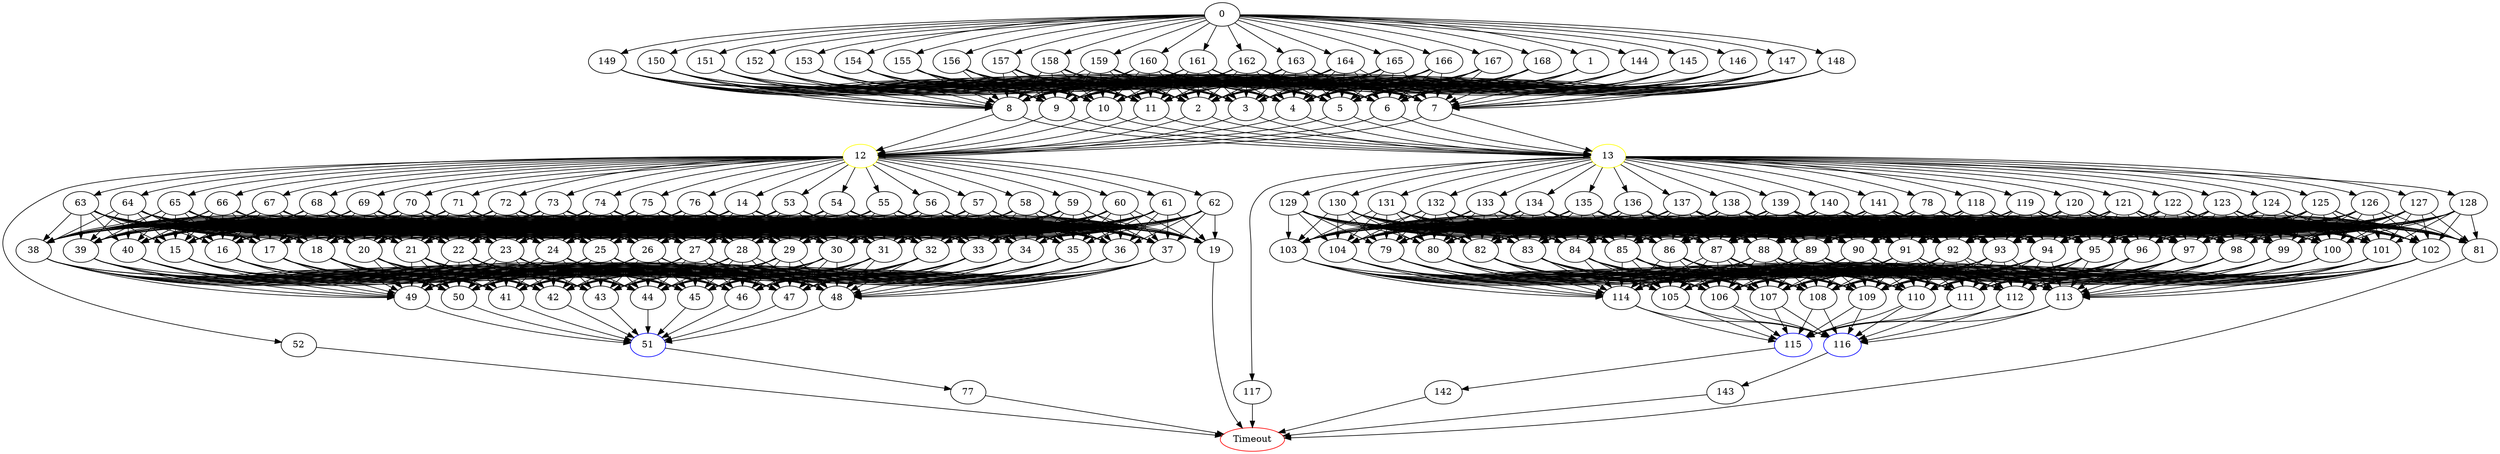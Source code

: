 digraph G {
	0 -> 1;
	0 -> 144;
	0 -> 145;
	0 -> 146;
	0 -> 147;
	0 -> 148;
	0 -> 149;
	0 -> 150;
	0 -> 151;
	0 -> 152;
	0 -> 153;
	0 -> 154;
	0 -> 155;
	0 -> 156;
	0 -> 157;
	0 -> 158;
	0 -> 159;
	0 -> 160;
	0 -> 161;
	0 -> 162;
	0 -> 163;
	0 -> 164;
	0 -> 165;
	0 -> 166;
	0 -> 167;
	0 -> 168;
	1 -> 2;
	1 -> 3;
	1 -> 4;
	1 -> 5;
	1 -> 6;
	1 -> 7;
	1 -> 8;
	1 -> 9;
	1 -> 10;
	1 -> 11;
	2 -> "12";
12 [color=yellow];
	2 -> "13";
13 [color=yellow];
	3 -> "12";
12 [color=yellow];
	3 -> "13";
13 [color=yellow];
	4 -> "12";
12 [color=yellow];
	4 -> "13";
13 [color=yellow];
	5 -> "12";
12 [color=yellow];
	5 -> "13";
13 [color=yellow];
	6 -> "12";
12 [color=yellow];
	6 -> "13";
13 [color=yellow];
	7 -> "12";
12 [color=yellow];
	7 -> "13";
13 [color=yellow];
	8 -> "12";
12 [color=yellow];
	8 -> "13";
13 [color=yellow];
	9 -> "12";
12 [color=yellow];
	9 -> "13";
13 [color=yellow];
	10 -> "12";
12 [color=yellow];
	10 -> "13";
13 [color=yellow];
	11 -> "12";
12 [color=yellow];
	11 -> "13";
13 [color=yellow];
	12 -> 14;
	12 -> 52;
	12 -> 53;
	12 -> 54;
	12 -> 55;
	12 -> 56;
	12 -> 57;
	12 -> 58;
	12 -> 59;
	12 -> 60;
	12 -> 61;
	12 -> 62;
	12 -> 63;
	12 -> 64;
	12 -> 65;
	12 -> 66;
	12 -> 67;
	12 -> 68;
	12 -> 69;
	12 -> 70;
	12 -> 71;
	12 -> 72;
	12 -> 73;
	12 -> 74;
	12 -> 75;
	12 -> 76;
	13 -> 78;
	13 -> 117;
	13 -> 118;
	13 -> 119;
	13 -> 120;
	13 -> 121;
	13 -> 122;
	13 -> 123;
	13 -> 124;
	13 -> 125;
	13 -> 126;
	13 -> 127;
	13 -> 128;
	13 -> 129;
	13 -> 130;
	13 -> 131;
	13 -> 132;
	13 -> 133;
	13 -> 134;
	13 -> 135;
	13 -> 136;
	13 -> 137;
	13 -> 138;
	13 -> 139;
	13 -> 140;
	13 -> 141;
	14 -> 15;
	14 -> 16;
	14 -> 17;
	14 -> 18;
	14 -> 19;
	14 -> 20;
	14 -> 21;
	14 -> 22;
	14 -> 23;
	14 -> 24;
	14 -> 25;
	14 -> 26;
	14 -> 27;
	14 -> 28;
	14 -> 29;
	14 -> 30;
	14 -> 31;
	14 -> 32;
	14 -> 33;
	14 -> 34;
	14 -> 35;
	14 -> 36;
	14 -> 37;
	14 -> 38;
	14 -> 39;
	14 -> 40;
	15 -> 41;
	15 -> 42;
	15 -> 43;
	15 -> 44;
	15 -> 45;
	15 -> 46;
	15 -> 47;
	15 -> 48;
	15 -> 49;
	15 -> 50;
	16 -> 41;
	16 -> 42;
	16 -> 43;
	16 -> 44;
	16 -> 45;
	16 -> 46;
	16 -> 47;
	16 -> 48;
	16 -> 49;
	16 -> 50;
	17 -> 41;
	17 -> 42;
	17 -> 43;
	17 -> 44;
	17 -> 45;
	17 -> 46;
	17 -> 47;
	17 -> 48;
	17 -> 49;
	17 -> 50;
	18 -> 41;
	18 -> 42;
	18 -> 43;
	18 -> 44;
	18 -> 45;
	18 -> 46;
	18 -> 47;
	18 -> 48;
	18 -> 49;
	18 -> 50;
	19 -> "Timeout";
Timeout [color=red];
	20 -> 41;
	20 -> 42;
	20 -> 43;
	20 -> 44;
	20 -> 45;
	20 -> 46;
	20 -> 47;
	20 -> 48;
	20 -> 49;
	20 -> 50;
	21 -> 41;
	21 -> 42;
	21 -> 43;
	21 -> 44;
	21 -> 45;
	21 -> 46;
	21 -> 47;
	21 -> 48;
	21 -> 49;
	21 -> 50;
	22 -> 41;
	22 -> 42;
	22 -> 43;
	22 -> 44;
	22 -> 45;
	22 -> 46;
	22 -> 47;
	22 -> 48;
	22 -> 49;
	22 -> 50;
	23 -> 41;
	23 -> 42;
	23 -> 43;
	23 -> 44;
	23 -> 45;
	23 -> 46;
	23 -> 47;
	23 -> 48;
	23 -> 49;
	23 -> 50;
	24 -> 41;
	24 -> 42;
	24 -> 43;
	24 -> 44;
	24 -> 45;
	24 -> 46;
	24 -> 47;
	24 -> 48;
	24 -> 49;
	24 -> 50;
	25 -> 41;
	25 -> 42;
	25 -> 43;
	25 -> 44;
	25 -> 45;
	25 -> 46;
	25 -> 47;
	25 -> 48;
	25 -> 49;
	25 -> 50;
	26 -> 41;
	26 -> 42;
	26 -> 43;
	26 -> 44;
	26 -> 45;
	26 -> 46;
	26 -> 47;
	26 -> 48;
	26 -> 49;
	26 -> 50;
	27 -> 41;
	27 -> 42;
	27 -> 43;
	27 -> 44;
	27 -> 45;
	27 -> 46;
	27 -> 47;
	27 -> 48;
	27 -> 49;
	27 -> 50;
	28 -> 41;
	28 -> 42;
	28 -> 43;
	28 -> 44;
	28 -> 45;
	28 -> 46;
	28 -> 47;
	28 -> 48;
	28 -> 49;
	28 -> 50;
	29 -> 41;
	29 -> 42;
	29 -> 43;
	29 -> 44;
	29 -> 45;
	29 -> 46;
	29 -> 47;
	29 -> 48;
	29 -> 49;
	29 -> 50;
	30 -> 41;
	30 -> 42;
	30 -> 43;
	30 -> 44;
	30 -> 45;
	30 -> 46;
	30 -> 47;
	30 -> 48;
	30 -> 49;
	30 -> 50;
	31 -> 41;
	31 -> 42;
	31 -> 43;
	31 -> 44;
	31 -> 45;
	31 -> 46;
	31 -> 47;
	31 -> 48;
	31 -> 49;
	31 -> 50;
	32 -> 41;
	32 -> 42;
	32 -> 43;
	32 -> 44;
	32 -> 45;
	32 -> 46;
	32 -> 47;
	32 -> 48;
	32 -> 49;
	32 -> 50;
	33 -> 41;
	33 -> 42;
	33 -> 43;
	33 -> 44;
	33 -> 45;
	33 -> 46;
	33 -> 47;
	33 -> 48;
	33 -> 49;
	33 -> 50;
	34 -> 41;
	34 -> 42;
	34 -> 43;
	34 -> 44;
	34 -> 45;
	34 -> 46;
	34 -> 47;
	34 -> 48;
	34 -> 49;
	34 -> 50;
	35 -> 41;
	35 -> 42;
	35 -> 43;
	35 -> 44;
	35 -> 45;
	35 -> 46;
	35 -> 47;
	35 -> 48;
	35 -> 49;
	35 -> 50;
	36 -> 41;
	36 -> 42;
	36 -> 43;
	36 -> 44;
	36 -> 45;
	36 -> 46;
	36 -> 47;
	36 -> 48;
	36 -> 49;
	36 -> 50;
	37 -> 41;
	37 -> 42;
	37 -> 43;
	37 -> 44;
	37 -> 45;
	37 -> 46;
	37 -> 47;
	37 -> 48;
	37 -> 49;
	37 -> 50;
	38 -> 41;
	38 -> 42;
	38 -> 43;
	38 -> 44;
	38 -> 45;
	38 -> 46;
	38 -> 47;
	38 -> 48;
	38 -> 49;
	38 -> 50;
	39 -> 41;
	39 -> 42;
	39 -> 43;
	39 -> 44;
	39 -> 45;
	39 -> 46;
	39 -> 47;
	39 -> 48;
	39 -> 49;
	39 -> 50;
	40 -> 41;
	40 -> 42;
	40 -> 43;
	40 -> 44;
	40 -> 45;
	40 -> 46;
	40 -> 47;
	40 -> 48;
	40 -> 49;
	40 -> 50;
	41 -> "51";
51 [color=blue];
	42 -> "51";
51 [color=blue];
	43 -> "51";
51 [color=blue];
	44 -> "51";
51 [color=blue];
	45 -> "51";
51 [color=blue];
	46 -> "51";
51 [color=blue];
	47 -> "51";
51 [color=blue];
	48 -> "51";
51 [color=blue];
	49 -> "51";
51 [color=blue];
	50 -> "51";
51 [color=blue];
	51 -> 77;
	52 -> "Timeout";
Timeout [color=red];
	53 -> 15;
	53 -> 16;
	53 -> 17;
	53 -> 18;
	53 -> 19;
	53 -> 20;
	53 -> 21;
	53 -> 22;
	53 -> 23;
	53 -> 24;
	53 -> 25;
	53 -> 26;
	53 -> 27;
	53 -> 28;
	53 -> 29;
	53 -> 30;
	53 -> 31;
	53 -> 32;
	53 -> 33;
	53 -> 34;
	53 -> 35;
	53 -> 36;
	53 -> 37;
	53 -> 38;
	53 -> 39;
	53 -> 40;
	54 -> 15;
	54 -> 16;
	54 -> 17;
	54 -> 18;
	54 -> 19;
	54 -> 20;
	54 -> 21;
	54 -> 22;
	54 -> 23;
	54 -> 24;
	54 -> 25;
	54 -> 26;
	54 -> 27;
	54 -> 28;
	54 -> 29;
	54 -> 30;
	54 -> 31;
	54 -> 32;
	54 -> 33;
	54 -> 34;
	54 -> 35;
	54 -> 36;
	54 -> 37;
	54 -> 38;
	54 -> 39;
	54 -> 40;
	55 -> 15;
	55 -> 16;
	55 -> 17;
	55 -> 18;
	55 -> 19;
	55 -> 20;
	55 -> 21;
	55 -> 22;
	55 -> 23;
	55 -> 24;
	55 -> 25;
	55 -> 26;
	55 -> 27;
	55 -> 28;
	55 -> 29;
	55 -> 30;
	55 -> 31;
	55 -> 32;
	55 -> 33;
	55 -> 34;
	55 -> 35;
	55 -> 36;
	55 -> 37;
	55 -> 38;
	55 -> 39;
	55 -> 40;
	56 -> 15;
	56 -> 16;
	56 -> 17;
	56 -> 18;
	56 -> 19;
	56 -> 20;
	56 -> 21;
	56 -> 22;
	56 -> 23;
	56 -> 24;
	56 -> 25;
	56 -> 26;
	56 -> 27;
	56 -> 28;
	56 -> 29;
	56 -> 30;
	56 -> 31;
	56 -> 32;
	56 -> 33;
	56 -> 34;
	56 -> 35;
	56 -> 36;
	56 -> 37;
	56 -> 38;
	56 -> 39;
	56 -> 40;
	57 -> 15;
	57 -> 16;
	57 -> 17;
	57 -> 18;
	57 -> 19;
	57 -> 20;
	57 -> 21;
	57 -> 22;
	57 -> 23;
	57 -> 24;
	57 -> 25;
	57 -> 26;
	57 -> 27;
	57 -> 28;
	57 -> 29;
	57 -> 30;
	57 -> 31;
	57 -> 32;
	57 -> 33;
	57 -> 34;
	57 -> 35;
	57 -> 36;
	57 -> 37;
	57 -> 38;
	57 -> 39;
	57 -> 40;
	58 -> 15;
	58 -> 16;
	58 -> 17;
	58 -> 18;
	58 -> 19;
	58 -> 20;
	58 -> 21;
	58 -> 22;
	58 -> 23;
	58 -> 24;
	58 -> 25;
	58 -> 26;
	58 -> 27;
	58 -> 28;
	58 -> 29;
	58 -> 30;
	58 -> 31;
	58 -> 32;
	58 -> 33;
	58 -> 34;
	58 -> 35;
	58 -> 36;
	58 -> 37;
	58 -> 38;
	58 -> 39;
	58 -> 40;
	59 -> 15;
	59 -> 16;
	59 -> 17;
	59 -> 18;
	59 -> 19;
	59 -> 20;
	59 -> 21;
	59 -> 22;
	59 -> 23;
	59 -> 24;
	59 -> 25;
	59 -> 26;
	59 -> 27;
	59 -> 28;
	59 -> 29;
	59 -> 30;
	59 -> 31;
	59 -> 32;
	59 -> 33;
	59 -> 34;
	59 -> 35;
	59 -> 36;
	59 -> 37;
	59 -> 38;
	59 -> 39;
	59 -> 40;
	60 -> 15;
	60 -> 16;
	60 -> 17;
	60 -> 18;
	60 -> 19;
	60 -> 20;
	60 -> 21;
	60 -> 22;
	60 -> 23;
	60 -> 24;
	60 -> 25;
	60 -> 26;
	60 -> 27;
	60 -> 28;
	60 -> 29;
	60 -> 30;
	60 -> 31;
	60 -> 32;
	60 -> 33;
	60 -> 34;
	60 -> 35;
	60 -> 36;
	60 -> 37;
	60 -> 38;
	60 -> 39;
	60 -> 40;
	61 -> 15;
	61 -> 16;
	61 -> 17;
	61 -> 18;
	61 -> 19;
	61 -> 20;
	61 -> 21;
	61 -> 22;
	61 -> 23;
	61 -> 24;
	61 -> 25;
	61 -> 26;
	61 -> 27;
	61 -> 28;
	61 -> 29;
	61 -> 30;
	61 -> 31;
	61 -> 32;
	61 -> 33;
	61 -> 34;
	61 -> 35;
	61 -> 36;
	61 -> 37;
	61 -> 38;
	61 -> 39;
	61 -> 40;
	62 -> 15;
	62 -> 16;
	62 -> 17;
	62 -> 18;
	62 -> 19;
	62 -> 20;
	62 -> 21;
	62 -> 22;
	62 -> 23;
	62 -> 24;
	62 -> 25;
	62 -> 26;
	62 -> 27;
	62 -> 28;
	62 -> 29;
	62 -> 30;
	62 -> 31;
	62 -> 32;
	62 -> 33;
	62 -> 34;
	62 -> 35;
	62 -> 36;
	62 -> 37;
	62 -> 38;
	62 -> 39;
	62 -> 40;
	63 -> 15;
	63 -> 16;
	63 -> 17;
	63 -> 18;
	63 -> 19;
	63 -> 20;
	63 -> 21;
	63 -> 22;
	63 -> 23;
	63 -> 24;
	63 -> 25;
	63 -> 26;
	63 -> 27;
	63 -> 28;
	63 -> 29;
	63 -> 30;
	63 -> 31;
	63 -> 32;
	63 -> 33;
	63 -> 34;
	63 -> 35;
	63 -> 36;
	63 -> 37;
	63 -> 38;
	63 -> 39;
	63 -> 40;
	64 -> 15;
	64 -> 16;
	64 -> 17;
	64 -> 18;
	64 -> 19;
	64 -> 20;
	64 -> 21;
	64 -> 22;
	64 -> 23;
	64 -> 24;
	64 -> 25;
	64 -> 26;
	64 -> 27;
	64 -> 28;
	64 -> 29;
	64 -> 30;
	64 -> 31;
	64 -> 32;
	64 -> 33;
	64 -> 34;
	64 -> 35;
	64 -> 36;
	64 -> 37;
	64 -> 38;
	64 -> 39;
	64 -> 40;
	65 -> 15;
	65 -> 16;
	65 -> 17;
	65 -> 18;
	65 -> 19;
	65 -> 20;
	65 -> 21;
	65 -> 22;
	65 -> 23;
	65 -> 24;
	65 -> 25;
	65 -> 26;
	65 -> 27;
	65 -> 28;
	65 -> 29;
	65 -> 30;
	65 -> 31;
	65 -> 32;
	65 -> 33;
	65 -> 34;
	65 -> 35;
	65 -> 36;
	65 -> 37;
	65 -> 38;
	65 -> 39;
	65 -> 40;
	66 -> 15;
	66 -> 16;
	66 -> 17;
	66 -> 18;
	66 -> 19;
	66 -> 20;
	66 -> 21;
	66 -> 22;
	66 -> 23;
	66 -> 24;
	66 -> 25;
	66 -> 26;
	66 -> 27;
	66 -> 28;
	66 -> 29;
	66 -> 30;
	66 -> 31;
	66 -> 32;
	66 -> 33;
	66 -> 34;
	66 -> 35;
	66 -> 36;
	66 -> 37;
	66 -> 38;
	66 -> 39;
	66 -> 40;
	67 -> 15;
	67 -> 16;
	67 -> 17;
	67 -> 18;
	67 -> 19;
	67 -> 20;
	67 -> 21;
	67 -> 22;
	67 -> 23;
	67 -> 24;
	67 -> 25;
	67 -> 26;
	67 -> 27;
	67 -> 28;
	67 -> 29;
	67 -> 30;
	67 -> 31;
	67 -> 32;
	67 -> 33;
	67 -> 34;
	67 -> 35;
	67 -> 36;
	67 -> 37;
	67 -> 38;
	67 -> 39;
	67 -> 40;
	68 -> 15;
	68 -> 16;
	68 -> 17;
	68 -> 18;
	68 -> 19;
	68 -> 20;
	68 -> 21;
	68 -> 22;
	68 -> 23;
	68 -> 24;
	68 -> 25;
	68 -> 26;
	68 -> 27;
	68 -> 28;
	68 -> 29;
	68 -> 30;
	68 -> 31;
	68 -> 32;
	68 -> 33;
	68 -> 34;
	68 -> 35;
	68 -> 36;
	68 -> 37;
	68 -> 38;
	68 -> 39;
	68 -> 40;
	69 -> 15;
	69 -> 16;
	69 -> 17;
	69 -> 18;
	69 -> 19;
	69 -> 20;
	69 -> 21;
	69 -> 22;
	69 -> 23;
	69 -> 24;
	69 -> 25;
	69 -> 26;
	69 -> 27;
	69 -> 28;
	69 -> 29;
	69 -> 30;
	69 -> 31;
	69 -> 32;
	69 -> 33;
	69 -> 34;
	69 -> 35;
	69 -> 36;
	69 -> 37;
	69 -> 38;
	69 -> 39;
	69 -> 40;
	70 -> 15;
	70 -> 16;
	70 -> 17;
	70 -> 18;
	70 -> 19;
	70 -> 20;
	70 -> 21;
	70 -> 22;
	70 -> 23;
	70 -> 24;
	70 -> 25;
	70 -> 26;
	70 -> 27;
	70 -> 28;
	70 -> 29;
	70 -> 30;
	70 -> 31;
	70 -> 32;
	70 -> 33;
	70 -> 34;
	70 -> 35;
	70 -> 36;
	70 -> 37;
	70 -> 38;
	70 -> 39;
	70 -> 40;
	71 -> 15;
	71 -> 16;
	71 -> 17;
	71 -> 18;
	71 -> 19;
	71 -> 20;
	71 -> 21;
	71 -> 22;
	71 -> 23;
	71 -> 24;
	71 -> 25;
	71 -> 26;
	71 -> 27;
	71 -> 28;
	71 -> 29;
	71 -> 30;
	71 -> 31;
	71 -> 32;
	71 -> 33;
	71 -> 34;
	71 -> 35;
	71 -> 36;
	71 -> 37;
	71 -> 38;
	71 -> 39;
	71 -> 40;
	72 -> 15;
	72 -> 16;
	72 -> 17;
	72 -> 18;
	72 -> 19;
	72 -> 20;
	72 -> 21;
	72 -> 22;
	72 -> 23;
	72 -> 24;
	72 -> 25;
	72 -> 26;
	72 -> 27;
	72 -> 28;
	72 -> 29;
	72 -> 30;
	72 -> 31;
	72 -> 32;
	72 -> 33;
	72 -> 34;
	72 -> 35;
	72 -> 36;
	72 -> 37;
	72 -> 38;
	72 -> 39;
	72 -> 40;
	73 -> 15;
	73 -> 16;
	73 -> 17;
	73 -> 18;
	73 -> 19;
	73 -> 20;
	73 -> 21;
	73 -> 22;
	73 -> 23;
	73 -> 24;
	73 -> 25;
	73 -> 26;
	73 -> 27;
	73 -> 28;
	73 -> 29;
	73 -> 30;
	73 -> 31;
	73 -> 32;
	73 -> 33;
	73 -> 34;
	73 -> 35;
	73 -> 36;
	73 -> 37;
	73 -> 38;
	73 -> 39;
	73 -> 40;
	74 -> 15;
	74 -> 16;
	74 -> 17;
	74 -> 18;
	74 -> 19;
	74 -> 20;
	74 -> 21;
	74 -> 22;
	74 -> 23;
	74 -> 24;
	74 -> 25;
	74 -> 26;
	74 -> 27;
	74 -> 28;
	74 -> 29;
	74 -> 30;
	74 -> 31;
	74 -> 32;
	74 -> 33;
	74 -> 34;
	74 -> 35;
	74 -> 36;
	74 -> 37;
	74 -> 38;
	74 -> 39;
	74 -> 40;
	75 -> 15;
	75 -> 16;
	75 -> 17;
	75 -> 18;
	75 -> 19;
	75 -> 20;
	75 -> 21;
	75 -> 22;
	75 -> 23;
	75 -> 24;
	75 -> 25;
	75 -> 26;
	75 -> 27;
	75 -> 28;
	75 -> 29;
	75 -> 30;
	75 -> 31;
	75 -> 32;
	75 -> 33;
	75 -> 34;
	75 -> 35;
	75 -> 36;
	75 -> 37;
	75 -> 38;
	75 -> 39;
	75 -> 40;
	76 -> 15;
	76 -> 16;
	76 -> 17;
	76 -> 18;
	76 -> 19;
	76 -> 20;
	76 -> 21;
	76 -> 22;
	76 -> 23;
	76 -> 24;
	76 -> 25;
	76 -> 26;
	76 -> 27;
	76 -> 28;
	76 -> 29;
	76 -> 30;
	76 -> 31;
	76 -> 32;
	76 -> 33;
	76 -> 34;
	76 -> 35;
	76 -> 36;
	76 -> 37;
	76 -> 38;
	76 -> 39;
	76 -> 40;
	77 -> "Timeout";
Timeout [color=red];
	78 -> 79;
	78 -> 80;
	78 -> 81;
	78 -> 82;
	78 -> 83;
	78 -> 84;
	78 -> 85;
	78 -> 86;
	78 -> 87;
	78 -> 88;
	78 -> 89;
	78 -> 90;
	78 -> 91;
	78 -> 92;
	78 -> 93;
	78 -> 94;
	78 -> 95;
	78 -> 96;
	78 -> 97;
	78 -> 98;
	78 -> 99;
	78 -> 100;
	78 -> 101;
	78 -> 102;
	78 -> 103;
	78 -> 104;
	79 -> 105;
	79 -> 106;
	79 -> 107;
	79 -> 108;
	79 -> 109;
	79 -> 110;
	79 -> 111;
	79 -> 112;
	79 -> 113;
	79 -> 114;
	80 -> 105;
	80 -> 106;
	80 -> 107;
	80 -> 108;
	80 -> 109;
	80 -> 110;
	80 -> 111;
	80 -> 112;
	80 -> 113;
	80 -> 114;
	81 -> "Timeout";
Timeout [color=red];
	82 -> 105;
	82 -> 106;
	82 -> 107;
	82 -> 108;
	82 -> 109;
	82 -> 110;
	82 -> 111;
	82 -> 112;
	82 -> 113;
	82 -> 114;
	83 -> 105;
	83 -> 106;
	83 -> 107;
	83 -> 108;
	83 -> 109;
	83 -> 110;
	83 -> 111;
	83 -> 112;
	83 -> 113;
	83 -> 114;
	84 -> 105;
	84 -> 106;
	84 -> 107;
	84 -> 108;
	84 -> 109;
	84 -> 110;
	84 -> 111;
	84 -> 112;
	84 -> 113;
	84 -> 114;
	85 -> 105;
	85 -> 106;
	85 -> 107;
	85 -> 108;
	85 -> 109;
	85 -> 110;
	85 -> 111;
	85 -> 112;
	85 -> 113;
	85 -> 114;
	86 -> 105;
	86 -> 106;
	86 -> 107;
	86 -> 108;
	86 -> 109;
	86 -> 110;
	86 -> 111;
	86 -> 112;
	86 -> 113;
	86 -> 114;
	87 -> 105;
	87 -> 106;
	87 -> 107;
	87 -> 108;
	87 -> 109;
	87 -> 110;
	87 -> 111;
	87 -> 112;
	87 -> 113;
	87 -> 114;
	88 -> 105;
	88 -> 106;
	88 -> 107;
	88 -> 108;
	88 -> 109;
	88 -> 110;
	88 -> 111;
	88 -> 112;
	88 -> 113;
	88 -> 114;
	89 -> 105;
	89 -> 106;
	89 -> 107;
	89 -> 108;
	89 -> 109;
	89 -> 110;
	89 -> 111;
	89 -> 112;
	89 -> 113;
	89 -> 114;
	90 -> 105;
	90 -> 106;
	90 -> 107;
	90 -> 108;
	90 -> 109;
	90 -> 110;
	90 -> 111;
	90 -> 112;
	90 -> 113;
	90 -> 114;
	91 -> 105;
	91 -> 106;
	91 -> 107;
	91 -> 108;
	91 -> 109;
	91 -> 110;
	91 -> 111;
	91 -> 112;
	91 -> 113;
	91 -> 114;
	92 -> 105;
	92 -> 106;
	92 -> 107;
	92 -> 108;
	92 -> 109;
	92 -> 110;
	92 -> 111;
	92 -> 112;
	92 -> 113;
	92 -> 114;
	93 -> 105;
	93 -> 106;
	93 -> 107;
	93 -> 108;
	93 -> 109;
	93 -> 110;
	93 -> 111;
	93 -> 112;
	93 -> 113;
	93 -> 114;
	94 -> 105;
	94 -> 106;
	94 -> 107;
	94 -> 108;
	94 -> 109;
	94 -> 110;
	94 -> 111;
	94 -> 112;
	94 -> 113;
	94 -> 114;
	95 -> 105;
	95 -> 106;
	95 -> 107;
	95 -> 108;
	95 -> 109;
	95 -> 110;
	95 -> 111;
	95 -> 112;
	95 -> 113;
	95 -> 114;
	96 -> 105;
	96 -> 106;
	96 -> 107;
	96 -> 108;
	96 -> 109;
	96 -> 110;
	96 -> 111;
	96 -> 112;
	96 -> 113;
	96 -> 114;
	97 -> 105;
	97 -> 106;
	97 -> 107;
	97 -> 108;
	97 -> 109;
	97 -> 110;
	97 -> 111;
	97 -> 112;
	97 -> 113;
	97 -> 114;
	98 -> 105;
	98 -> 106;
	98 -> 107;
	98 -> 108;
	98 -> 109;
	98 -> 110;
	98 -> 111;
	98 -> 112;
	98 -> 113;
	98 -> 114;
	99 -> 105;
	99 -> 106;
	99 -> 107;
	99 -> 108;
	99 -> 109;
	99 -> 110;
	99 -> 111;
	99 -> 112;
	99 -> 113;
	99 -> 114;
	100 -> 105;
	100 -> 106;
	100 -> 107;
	100 -> 108;
	100 -> 109;
	100 -> 110;
	100 -> 111;
	100 -> 112;
	100 -> 113;
	100 -> 114;
	101 -> 105;
	101 -> 106;
	101 -> 107;
	101 -> 108;
	101 -> 109;
	101 -> 110;
	101 -> 111;
	101 -> 112;
	101 -> 113;
	101 -> 114;
	102 -> 105;
	102 -> 106;
	102 -> 107;
	102 -> 108;
	102 -> 109;
	102 -> 110;
	102 -> 111;
	102 -> 112;
	102 -> 113;
	102 -> 114;
	103 -> 105;
	103 -> 106;
	103 -> 107;
	103 -> 108;
	103 -> 109;
	103 -> 110;
	103 -> 111;
	103 -> 112;
	103 -> 113;
	103 -> 114;
	104 -> 105;
	104 -> 106;
	104 -> 107;
	104 -> 108;
	104 -> 109;
	104 -> 110;
	104 -> 111;
	104 -> 112;
	104 -> 113;
	104 -> 114;
	105 -> "115";
115 [color=blue];
	105 -> "116";
116 [color=blue];
	106 -> "115";
115 [color=blue];
	106 -> "116";
116 [color=blue];
	107 -> "115";
115 [color=blue];
	107 -> "116";
116 [color=blue];
	108 -> "115";
115 [color=blue];
	108 -> "116";
116 [color=blue];
	109 -> "115";
115 [color=blue];
	109 -> "116";
116 [color=blue];
	110 -> "115";
115 [color=blue];
	110 -> "116";
116 [color=blue];
	111 -> "115";
115 [color=blue];
	111 -> "116";
116 [color=blue];
	112 -> "115";
115 [color=blue];
	112 -> "116";
116 [color=blue];
	113 -> "115";
115 [color=blue];
	113 -> "116";
116 [color=blue];
	114 -> "115";
115 [color=blue];
	114 -> "116";
116 [color=blue];
	115 -> 142;
	116 -> 143;
	117 -> "Timeout";
Timeout [color=red];
	118 -> 79;
	118 -> 80;
	118 -> 81;
	118 -> 82;
	118 -> 83;
	118 -> 84;
	118 -> 85;
	118 -> 86;
	118 -> 87;
	118 -> 88;
	118 -> 89;
	118 -> 90;
	118 -> 91;
	118 -> 92;
	118 -> 93;
	118 -> 94;
	118 -> 95;
	118 -> 96;
	118 -> 97;
	118 -> 98;
	118 -> 99;
	118 -> 100;
	118 -> 101;
	118 -> 102;
	118 -> 103;
	118 -> 104;
	119 -> 79;
	119 -> 80;
	119 -> 81;
	119 -> 82;
	119 -> 83;
	119 -> 84;
	119 -> 85;
	119 -> 86;
	119 -> 87;
	119 -> 88;
	119 -> 89;
	119 -> 90;
	119 -> 91;
	119 -> 92;
	119 -> 93;
	119 -> 94;
	119 -> 95;
	119 -> 96;
	119 -> 97;
	119 -> 98;
	119 -> 99;
	119 -> 100;
	119 -> 101;
	119 -> 102;
	119 -> 103;
	119 -> 104;
	120 -> 79;
	120 -> 80;
	120 -> 81;
	120 -> 82;
	120 -> 83;
	120 -> 84;
	120 -> 85;
	120 -> 86;
	120 -> 87;
	120 -> 88;
	120 -> 89;
	120 -> 90;
	120 -> 91;
	120 -> 92;
	120 -> 93;
	120 -> 94;
	120 -> 95;
	120 -> 96;
	120 -> 97;
	120 -> 98;
	120 -> 99;
	120 -> 100;
	120 -> 101;
	120 -> 102;
	120 -> 103;
	120 -> 104;
	121 -> 79;
	121 -> 80;
	121 -> 81;
	121 -> 82;
	121 -> 83;
	121 -> 84;
	121 -> 85;
	121 -> 86;
	121 -> 87;
	121 -> 88;
	121 -> 89;
	121 -> 90;
	121 -> 91;
	121 -> 92;
	121 -> 93;
	121 -> 94;
	121 -> 95;
	121 -> 96;
	121 -> 97;
	121 -> 98;
	121 -> 99;
	121 -> 100;
	121 -> 101;
	121 -> 102;
	121 -> 103;
	121 -> 104;
	122 -> 79;
	122 -> 80;
	122 -> 81;
	122 -> 82;
	122 -> 83;
	122 -> 84;
	122 -> 85;
	122 -> 86;
	122 -> 87;
	122 -> 88;
	122 -> 89;
	122 -> 90;
	122 -> 91;
	122 -> 92;
	122 -> 93;
	122 -> 94;
	122 -> 95;
	122 -> 96;
	122 -> 97;
	122 -> 98;
	122 -> 99;
	122 -> 100;
	122 -> 101;
	122 -> 102;
	122 -> 103;
	122 -> 104;
	123 -> 79;
	123 -> 80;
	123 -> 81;
	123 -> 82;
	123 -> 83;
	123 -> 84;
	123 -> 85;
	123 -> 86;
	123 -> 87;
	123 -> 88;
	123 -> 89;
	123 -> 90;
	123 -> 91;
	123 -> 92;
	123 -> 93;
	123 -> 94;
	123 -> 95;
	123 -> 96;
	123 -> 97;
	123 -> 98;
	123 -> 99;
	123 -> 100;
	123 -> 101;
	123 -> 102;
	123 -> 103;
	123 -> 104;
	124 -> 79;
	124 -> 80;
	124 -> 81;
	124 -> 82;
	124 -> 83;
	124 -> 84;
	124 -> 85;
	124 -> 86;
	124 -> 87;
	124 -> 88;
	124 -> 89;
	124 -> 90;
	124 -> 91;
	124 -> 92;
	124 -> 93;
	124 -> 94;
	124 -> 95;
	124 -> 96;
	124 -> 97;
	124 -> 98;
	124 -> 99;
	124 -> 100;
	124 -> 101;
	124 -> 102;
	124 -> 103;
	124 -> 104;
	125 -> 79;
	125 -> 80;
	125 -> 81;
	125 -> 82;
	125 -> 83;
	125 -> 84;
	125 -> 85;
	125 -> 86;
	125 -> 87;
	125 -> 88;
	125 -> 89;
	125 -> 90;
	125 -> 91;
	125 -> 92;
	125 -> 93;
	125 -> 94;
	125 -> 95;
	125 -> 96;
	125 -> 97;
	125 -> 98;
	125 -> 99;
	125 -> 100;
	125 -> 101;
	125 -> 102;
	125 -> 103;
	125 -> 104;
	126 -> 79;
	126 -> 80;
	126 -> 81;
	126 -> 82;
	126 -> 83;
	126 -> 84;
	126 -> 85;
	126 -> 86;
	126 -> 87;
	126 -> 88;
	126 -> 89;
	126 -> 90;
	126 -> 91;
	126 -> 92;
	126 -> 93;
	126 -> 94;
	126 -> 95;
	126 -> 96;
	126 -> 97;
	126 -> 98;
	126 -> 99;
	126 -> 100;
	126 -> 101;
	126 -> 102;
	126 -> 103;
	126 -> 104;
	127 -> 79;
	127 -> 80;
	127 -> 81;
	127 -> 82;
	127 -> 83;
	127 -> 84;
	127 -> 85;
	127 -> 86;
	127 -> 87;
	127 -> 88;
	127 -> 89;
	127 -> 90;
	127 -> 91;
	127 -> 92;
	127 -> 93;
	127 -> 94;
	127 -> 95;
	127 -> 96;
	127 -> 97;
	127 -> 98;
	127 -> 99;
	127 -> 100;
	127 -> 101;
	127 -> 102;
	127 -> 103;
	127 -> 104;
	128 -> 79;
	128 -> 80;
	128 -> 81;
	128 -> 82;
	128 -> 83;
	128 -> 84;
	128 -> 85;
	128 -> 86;
	128 -> 87;
	128 -> 88;
	128 -> 89;
	128 -> 90;
	128 -> 91;
	128 -> 92;
	128 -> 93;
	128 -> 94;
	128 -> 95;
	128 -> 96;
	128 -> 97;
	128 -> 98;
	128 -> 99;
	128 -> 100;
	128 -> 101;
	128 -> 102;
	128 -> 103;
	128 -> 104;
	129 -> 79;
	129 -> 80;
	129 -> 81;
	129 -> 82;
	129 -> 83;
	129 -> 84;
	129 -> 85;
	129 -> 86;
	129 -> 87;
	129 -> 88;
	129 -> 89;
	129 -> 90;
	129 -> 91;
	129 -> 92;
	129 -> 93;
	129 -> 94;
	129 -> 95;
	129 -> 96;
	129 -> 97;
	129 -> 98;
	129 -> 99;
	129 -> 100;
	129 -> 101;
	129 -> 102;
	129 -> 103;
	129 -> 104;
	130 -> 79;
	130 -> 80;
	130 -> 81;
	130 -> 82;
	130 -> 83;
	130 -> 84;
	130 -> 85;
	130 -> 86;
	130 -> 87;
	130 -> 88;
	130 -> 89;
	130 -> 90;
	130 -> 91;
	130 -> 92;
	130 -> 93;
	130 -> 94;
	130 -> 95;
	130 -> 96;
	130 -> 97;
	130 -> 98;
	130 -> 99;
	130 -> 100;
	130 -> 101;
	130 -> 102;
	130 -> 103;
	130 -> 104;
	131 -> 79;
	131 -> 80;
	131 -> 81;
	131 -> 82;
	131 -> 83;
	131 -> 84;
	131 -> 85;
	131 -> 86;
	131 -> 87;
	131 -> 88;
	131 -> 89;
	131 -> 90;
	131 -> 91;
	131 -> 92;
	131 -> 93;
	131 -> 94;
	131 -> 95;
	131 -> 96;
	131 -> 97;
	131 -> 98;
	131 -> 99;
	131 -> 100;
	131 -> 101;
	131 -> 102;
	131 -> 103;
	131 -> 104;
	132 -> 79;
	132 -> 80;
	132 -> 81;
	132 -> 82;
	132 -> 83;
	132 -> 84;
	132 -> 85;
	132 -> 86;
	132 -> 87;
	132 -> 88;
	132 -> 89;
	132 -> 90;
	132 -> 91;
	132 -> 92;
	132 -> 93;
	132 -> 94;
	132 -> 95;
	132 -> 96;
	132 -> 97;
	132 -> 98;
	132 -> 99;
	132 -> 100;
	132 -> 101;
	132 -> 102;
	132 -> 103;
	132 -> 104;
	133 -> 79;
	133 -> 80;
	133 -> 81;
	133 -> 82;
	133 -> 83;
	133 -> 84;
	133 -> 85;
	133 -> 86;
	133 -> 87;
	133 -> 88;
	133 -> 89;
	133 -> 90;
	133 -> 91;
	133 -> 92;
	133 -> 93;
	133 -> 94;
	133 -> 95;
	133 -> 96;
	133 -> 97;
	133 -> 98;
	133 -> 99;
	133 -> 100;
	133 -> 101;
	133 -> 102;
	133 -> 103;
	133 -> 104;
	134 -> 79;
	134 -> 80;
	134 -> 81;
	134 -> 82;
	134 -> 83;
	134 -> 84;
	134 -> 85;
	134 -> 86;
	134 -> 87;
	134 -> 88;
	134 -> 89;
	134 -> 90;
	134 -> 91;
	134 -> 92;
	134 -> 93;
	134 -> 94;
	134 -> 95;
	134 -> 96;
	134 -> 97;
	134 -> 98;
	134 -> 99;
	134 -> 100;
	134 -> 101;
	134 -> 102;
	134 -> 103;
	134 -> 104;
	135 -> 79;
	135 -> 80;
	135 -> 81;
	135 -> 82;
	135 -> 83;
	135 -> 84;
	135 -> 85;
	135 -> 86;
	135 -> 87;
	135 -> 88;
	135 -> 89;
	135 -> 90;
	135 -> 91;
	135 -> 92;
	135 -> 93;
	135 -> 94;
	135 -> 95;
	135 -> 96;
	135 -> 97;
	135 -> 98;
	135 -> 99;
	135 -> 100;
	135 -> 101;
	135 -> 102;
	135 -> 103;
	135 -> 104;
	136 -> 79;
	136 -> 80;
	136 -> 81;
	136 -> 82;
	136 -> 83;
	136 -> 84;
	136 -> 85;
	136 -> 86;
	136 -> 87;
	136 -> 88;
	136 -> 89;
	136 -> 90;
	136 -> 91;
	136 -> 92;
	136 -> 93;
	136 -> 94;
	136 -> 95;
	136 -> 96;
	136 -> 97;
	136 -> 98;
	136 -> 99;
	136 -> 100;
	136 -> 101;
	136 -> 102;
	136 -> 103;
	136 -> 104;
	137 -> 79;
	137 -> 80;
	137 -> 81;
	137 -> 82;
	137 -> 83;
	137 -> 84;
	137 -> 85;
	137 -> 86;
	137 -> 87;
	137 -> 88;
	137 -> 89;
	137 -> 90;
	137 -> 91;
	137 -> 92;
	137 -> 93;
	137 -> 94;
	137 -> 95;
	137 -> 96;
	137 -> 97;
	137 -> 98;
	137 -> 99;
	137 -> 100;
	137 -> 101;
	137 -> 102;
	137 -> 103;
	137 -> 104;
	138 -> 79;
	138 -> 80;
	138 -> 81;
	138 -> 82;
	138 -> 83;
	138 -> 84;
	138 -> 85;
	138 -> 86;
	138 -> 87;
	138 -> 88;
	138 -> 89;
	138 -> 90;
	138 -> 91;
	138 -> 92;
	138 -> 93;
	138 -> 94;
	138 -> 95;
	138 -> 96;
	138 -> 97;
	138 -> 98;
	138 -> 99;
	138 -> 100;
	138 -> 101;
	138 -> 102;
	138 -> 103;
	138 -> 104;
	139 -> 79;
	139 -> 80;
	139 -> 81;
	139 -> 82;
	139 -> 83;
	139 -> 84;
	139 -> 85;
	139 -> 86;
	139 -> 87;
	139 -> 88;
	139 -> 89;
	139 -> 90;
	139 -> 91;
	139 -> 92;
	139 -> 93;
	139 -> 94;
	139 -> 95;
	139 -> 96;
	139 -> 97;
	139 -> 98;
	139 -> 99;
	139 -> 100;
	139 -> 101;
	139 -> 102;
	139 -> 103;
	139 -> 104;
	140 -> 79;
	140 -> 80;
	140 -> 81;
	140 -> 82;
	140 -> 83;
	140 -> 84;
	140 -> 85;
	140 -> 86;
	140 -> 87;
	140 -> 88;
	140 -> 89;
	140 -> 90;
	140 -> 91;
	140 -> 92;
	140 -> 93;
	140 -> 94;
	140 -> 95;
	140 -> 96;
	140 -> 97;
	140 -> 98;
	140 -> 99;
	140 -> 100;
	140 -> 101;
	140 -> 102;
	140 -> 103;
	140 -> 104;
	141 -> 79;
	141 -> 80;
	141 -> 81;
	141 -> 82;
	141 -> 83;
	141 -> 84;
	141 -> 85;
	141 -> 86;
	141 -> 87;
	141 -> 88;
	141 -> 89;
	141 -> 90;
	141 -> 91;
	141 -> 92;
	141 -> 93;
	141 -> 94;
	141 -> 95;
	141 -> 96;
	141 -> 97;
	141 -> 98;
	141 -> 99;
	141 -> 100;
	141 -> 101;
	141 -> 102;
	141 -> 103;
	141 -> 104;
	142 -> "Timeout";
Timeout [color=red];
	143 -> "Timeout";
Timeout [color=red];
	144 -> 2;
	144 -> 3;
	144 -> 4;
	144 -> 5;
	144 -> 6;
	144 -> 7;
	144 -> 8;
	144 -> 9;
	144 -> 10;
	144 -> 11;
	145 -> 2;
	145 -> 3;
	145 -> 4;
	145 -> 5;
	145 -> 6;
	145 -> 7;
	145 -> 8;
	145 -> 9;
	145 -> 10;
	145 -> 11;
	146 -> 2;
	146 -> 3;
	146 -> 4;
	146 -> 5;
	146 -> 6;
	146 -> 7;
	146 -> 8;
	146 -> 9;
	146 -> 10;
	146 -> 11;
	147 -> 2;
	147 -> 3;
	147 -> 4;
	147 -> 5;
	147 -> 6;
	147 -> 7;
	147 -> 8;
	147 -> 9;
	147 -> 10;
	147 -> 11;
	148 -> 2;
	148 -> 3;
	148 -> 4;
	148 -> 5;
	148 -> 6;
	148 -> 7;
	148 -> 8;
	148 -> 9;
	148 -> 10;
	148 -> 11;
	149 -> 2;
	149 -> 3;
	149 -> 4;
	149 -> 5;
	149 -> 6;
	149 -> 7;
	149 -> 8;
	149 -> 9;
	149 -> 10;
	149 -> 11;
	150 -> 2;
	150 -> 3;
	150 -> 4;
	150 -> 5;
	150 -> 6;
	150 -> 7;
	150 -> 8;
	150 -> 9;
	150 -> 10;
	150 -> 11;
	151 -> 2;
	151 -> 3;
	151 -> 4;
	151 -> 5;
	151 -> 6;
	151 -> 7;
	151 -> 8;
	151 -> 9;
	151 -> 10;
	151 -> 11;
	152 -> 2;
	152 -> 3;
	152 -> 4;
	152 -> 5;
	152 -> 6;
	152 -> 7;
	152 -> 8;
	152 -> 9;
	152 -> 10;
	152 -> 11;
	153 -> 2;
	153 -> 3;
	153 -> 4;
	153 -> 5;
	153 -> 6;
	153 -> 7;
	153 -> 8;
	153 -> 9;
	153 -> 10;
	153 -> 11;
	154 -> 2;
	154 -> 3;
	154 -> 4;
	154 -> 5;
	154 -> 6;
	154 -> 7;
	154 -> 8;
	154 -> 9;
	154 -> 10;
	154 -> 11;
	155 -> 2;
	155 -> 3;
	155 -> 4;
	155 -> 5;
	155 -> 6;
	155 -> 7;
	155 -> 8;
	155 -> 9;
	155 -> 10;
	155 -> 11;
	156 -> 2;
	156 -> 3;
	156 -> 4;
	156 -> 5;
	156 -> 6;
	156 -> 7;
	156 -> 8;
	156 -> 9;
	156 -> 10;
	156 -> 11;
	157 -> 2;
	157 -> 3;
	157 -> 4;
	157 -> 5;
	157 -> 6;
	157 -> 7;
	157 -> 8;
	157 -> 9;
	157 -> 10;
	157 -> 11;
	158 -> 2;
	158 -> 3;
	158 -> 4;
	158 -> 5;
	158 -> 6;
	158 -> 7;
	158 -> 8;
	158 -> 9;
	158 -> 10;
	158 -> 11;
	159 -> 2;
	159 -> 3;
	159 -> 4;
	159 -> 5;
	159 -> 6;
	159 -> 7;
	159 -> 8;
	159 -> 9;
	159 -> 10;
	159 -> 11;
	160 -> 2;
	160 -> 3;
	160 -> 4;
	160 -> 5;
	160 -> 6;
	160 -> 7;
	160 -> 8;
	160 -> 9;
	160 -> 10;
	160 -> 11;
	161 -> 2;
	161 -> 3;
	161 -> 4;
	161 -> 5;
	161 -> 6;
	161 -> 7;
	161 -> 8;
	161 -> 9;
	161 -> 10;
	161 -> 11;
	162 -> 2;
	162 -> 3;
	162 -> 4;
	162 -> 5;
	162 -> 6;
	162 -> 7;
	162 -> 8;
	162 -> 9;
	162 -> 10;
	162 -> 11;
	163 -> 2;
	163 -> 3;
	163 -> 4;
	163 -> 5;
	163 -> 6;
	163 -> 7;
	163 -> 8;
	163 -> 9;
	163 -> 10;
	163 -> 11;
	164 -> 2;
	164 -> 3;
	164 -> 4;
	164 -> 5;
	164 -> 6;
	164 -> 7;
	164 -> 8;
	164 -> 9;
	164 -> 10;
	164 -> 11;
	165 -> 2;
	165 -> 3;
	165 -> 4;
	165 -> 5;
	165 -> 6;
	165 -> 7;
	165 -> 8;
	165 -> 9;
	165 -> 10;
	165 -> 11;
	166 -> 2;
	166 -> 3;
	166 -> 4;
	166 -> 5;
	166 -> 6;
	166 -> 7;
	166 -> 8;
	166 -> 9;
	166 -> 10;
	166 -> 11;
	167 -> 2;
	167 -> 3;
	167 -> 4;
	167 -> 5;
	167 -> 6;
	167 -> 7;
	167 -> 8;
	167 -> 9;
	167 -> 10;
	167 -> 11;
	168 -> 2;
	168 -> 3;
	168 -> 4;
	168 -> 5;
	168 -> 6;
	168 -> 7;
	168 -> 8;
	168 -> 9;
	168 -> 10;
	168 -> 11;
}